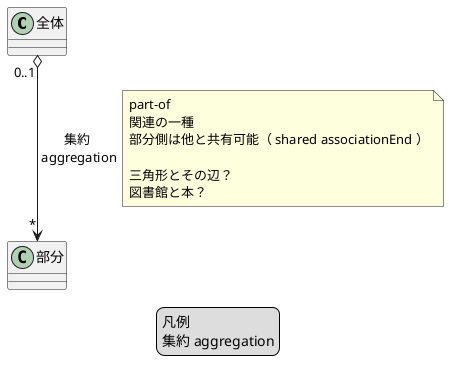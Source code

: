 @startuml
/'
"全体" "0..1" o--> "*" "部分" : "集約\n aggregation"
'/
legend
凡例
集約 aggregation
endlegend


"全体" "0..1" o--> "*" "部分" : "集約\n aggregation"
note right on link
part-of
関連の一種
部分側は他と共有可能（ shared associationEnd ）

三角形とその辺？
図書館と本？
end note


@enduml
